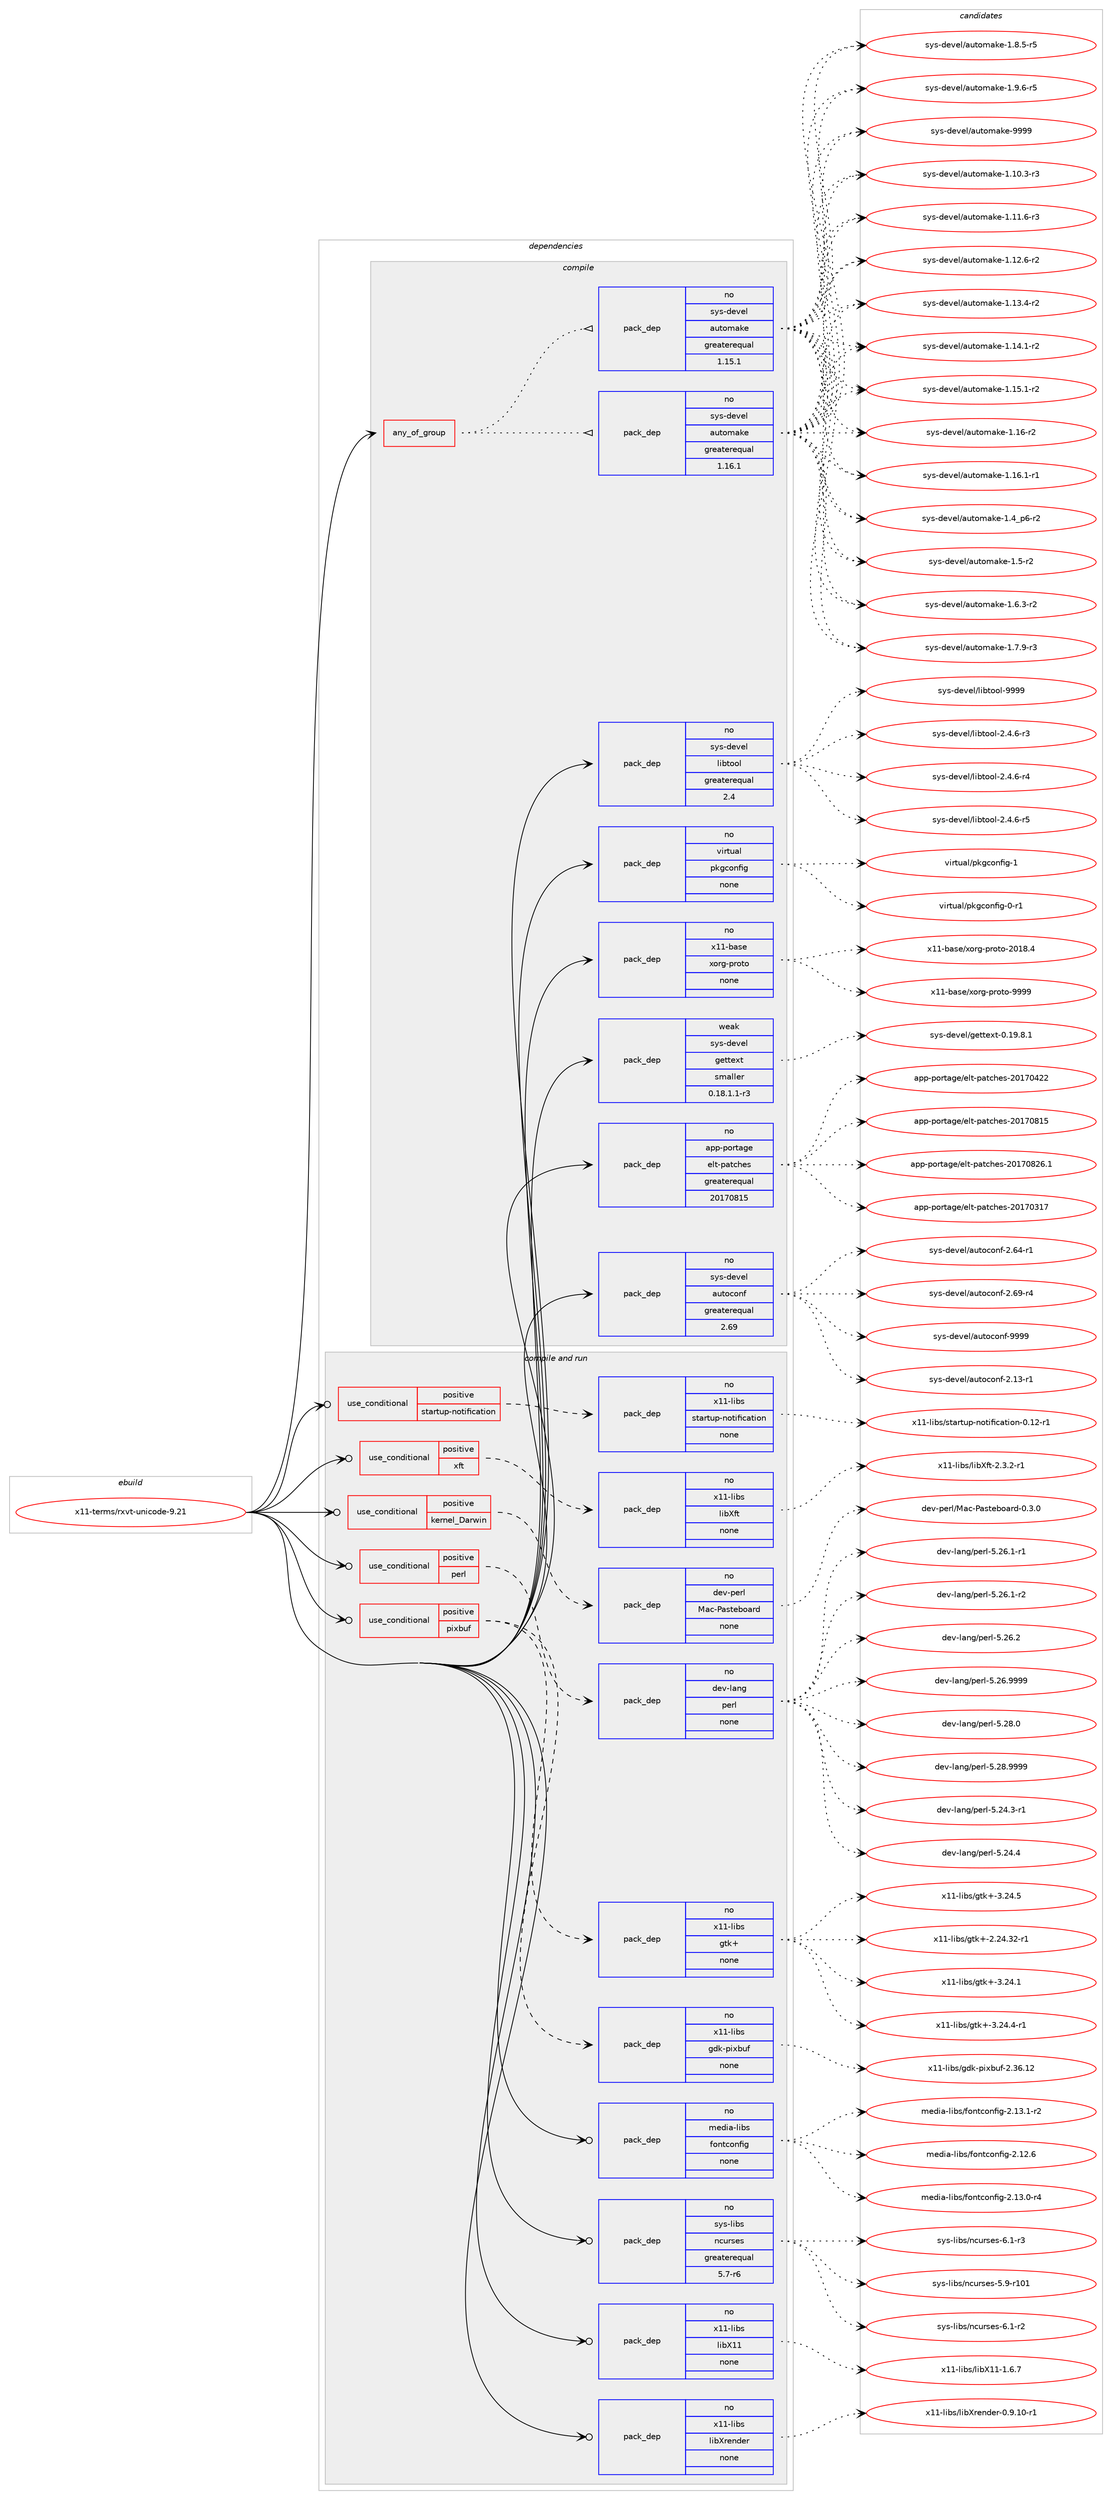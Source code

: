 digraph prolog {

# *************
# Graph options
# *************

newrank=true;
concentrate=true;
compound=true;
graph [rankdir=LR,fontname=Helvetica,fontsize=10,ranksep=1.5];#, ranksep=2.5, nodesep=0.2];
edge  [arrowhead=vee];
node  [fontname=Helvetica,fontsize=10];

# **********
# The ebuild
# **********

subgraph cluster_leftcol {
color=gray;
rank=same;
label=<<i>ebuild</i>>;
id [label="x11-terms/rxvt-unicode-9.21", color=red, width=4, href="../x11-terms/rxvt-unicode-9.21.svg"];
}

# ****************
# The dependencies
# ****************

subgraph cluster_midcol {
color=gray;
label=<<i>dependencies</i>>;
subgraph cluster_compile {
fillcolor="#eeeeee";
style=filled;
label=<<i>compile</i>>;
subgraph any28805 {
dependency1768469 [label=<<TABLE BORDER="0" CELLBORDER="1" CELLSPACING="0" CELLPADDING="4"><TR><TD CELLPADDING="10">any_of_group</TD></TR></TABLE>>, shape=none, color=red];subgraph pack1271531 {
dependency1768470 [label=<<TABLE BORDER="0" CELLBORDER="1" CELLSPACING="0" CELLPADDING="4" WIDTH="220"><TR><TD ROWSPAN="6" CELLPADDING="30">pack_dep</TD></TR><TR><TD WIDTH="110">no</TD></TR><TR><TD>sys-devel</TD></TR><TR><TD>automake</TD></TR><TR><TD>greaterequal</TD></TR><TR><TD>1.16.1</TD></TR></TABLE>>, shape=none, color=blue];
}
dependency1768469:e -> dependency1768470:w [weight=20,style="dotted",arrowhead="oinv"];
subgraph pack1271532 {
dependency1768471 [label=<<TABLE BORDER="0" CELLBORDER="1" CELLSPACING="0" CELLPADDING="4" WIDTH="220"><TR><TD ROWSPAN="6" CELLPADDING="30">pack_dep</TD></TR><TR><TD WIDTH="110">no</TD></TR><TR><TD>sys-devel</TD></TR><TR><TD>automake</TD></TR><TR><TD>greaterequal</TD></TR><TR><TD>1.15.1</TD></TR></TABLE>>, shape=none, color=blue];
}
dependency1768469:e -> dependency1768471:w [weight=20,style="dotted",arrowhead="oinv"];
}
id:e -> dependency1768469:w [weight=20,style="solid",arrowhead="vee"];
subgraph pack1271533 {
dependency1768472 [label=<<TABLE BORDER="0" CELLBORDER="1" CELLSPACING="0" CELLPADDING="4" WIDTH="220"><TR><TD ROWSPAN="6" CELLPADDING="30">pack_dep</TD></TR><TR><TD WIDTH="110">no</TD></TR><TR><TD>app-portage</TD></TR><TR><TD>elt-patches</TD></TR><TR><TD>greaterequal</TD></TR><TR><TD>20170815</TD></TR></TABLE>>, shape=none, color=blue];
}
id:e -> dependency1768472:w [weight=20,style="solid",arrowhead="vee"];
subgraph pack1271534 {
dependency1768473 [label=<<TABLE BORDER="0" CELLBORDER="1" CELLSPACING="0" CELLPADDING="4" WIDTH="220"><TR><TD ROWSPAN="6" CELLPADDING="30">pack_dep</TD></TR><TR><TD WIDTH="110">no</TD></TR><TR><TD>sys-devel</TD></TR><TR><TD>autoconf</TD></TR><TR><TD>greaterequal</TD></TR><TR><TD>2.69</TD></TR></TABLE>>, shape=none, color=blue];
}
id:e -> dependency1768473:w [weight=20,style="solid",arrowhead="vee"];
subgraph pack1271535 {
dependency1768474 [label=<<TABLE BORDER="0" CELLBORDER="1" CELLSPACING="0" CELLPADDING="4" WIDTH="220"><TR><TD ROWSPAN="6" CELLPADDING="30">pack_dep</TD></TR><TR><TD WIDTH="110">no</TD></TR><TR><TD>sys-devel</TD></TR><TR><TD>libtool</TD></TR><TR><TD>greaterequal</TD></TR><TR><TD>2.4</TD></TR></TABLE>>, shape=none, color=blue];
}
id:e -> dependency1768474:w [weight=20,style="solid",arrowhead="vee"];
subgraph pack1271536 {
dependency1768475 [label=<<TABLE BORDER="0" CELLBORDER="1" CELLSPACING="0" CELLPADDING="4" WIDTH="220"><TR><TD ROWSPAN="6" CELLPADDING="30">pack_dep</TD></TR><TR><TD WIDTH="110">no</TD></TR><TR><TD>virtual</TD></TR><TR><TD>pkgconfig</TD></TR><TR><TD>none</TD></TR><TR><TD></TD></TR></TABLE>>, shape=none, color=blue];
}
id:e -> dependency1768475:w [weight=20,style="solid",arrowhead="vee"];
subgraph pack1271537 {
dependency1768476 [label=<<TABLE BORDER="0" CELLBORDER="1" CELLSPACING="0" CELLPADDING="4" WIDTH="220"><TR><TD ROWSPAN="6" CELLPADDING="30">pack_dep</TD></TR><TR><TD WIDTH="110">no</TD></TR><TR><TD>x11-base</TD></TR><TR><TD>xorg-proto</TD></TR><TR><TD>none</TD></TR><TR><TD></TD></TR></TABLE>>, shape=none, color=blue];
}
id:e -> dependency1768476:w [weight=20,style="solid",arrowhead="vee"];
subgraph pack1271538 {
dependency1768477 [label=<<TABLE BORDER="0" CELLBORDER="1" CELLSPACING="0" CELLPADDING="4" WIDTH="220"><TR><TD ROWSPAN="6" CELLPADDING="30">pack_dep</TD></TR><TR><TD WIDTH="110">weak</TD></TR><TR><TD>sys-devel</TD></TR><TR><TD>gettext</TD></TR><TR><TD>smaller</TD></TR><TR><TD>0.18.1.1-r3</TD></TR></TABLE>>, shape=none, color=blue];
}
id:e -> dependency1768477:w [weight=20,style="solid",arrowhead="vee"];
}
subgraph cluster_compileandrun {
fillcolor="#eeeeee";
style=filled;
label=<<i>compile and run</i>>;
subgraph cond467122 {
dependency1768478 [label=<<TABLE BORDER="0" CELLBORDER="1" CELLSPACING="0" CELLPADDING="4"><TR><TD ROWSPAN="3" CELLPADDING="10">use_conditional</TD></TR><TR><TD>positive</TD></TR><TR><TD>kernel_Darwin</TD></TR></TABLE>>, shape=none, color=red];
subgraph pack1271539 {
dependency1768479 [label=<<TABLE BORDER="0" CELLBORDER="1" CELLSPACING="0" CELLPADDING="4" WIDTH="220"><TR><TD ROWSPAN="6" CELLPADDING="30">pack_dep</TD></TR><TR><TD WIDTH="110">no</TD></TR><TR><TD>dev-perl</TD></TR><TR><TD>Mac-Pasteboard</TD></TR><TR><TD>none</TD></TR><TR><TD></TD></TR></TABLE>>, shape=none, color=blue];
}
dependency1768478:e -> dependency1768479:w [weight=20,style="dashed",arrowhead="vee"];
}
id:e -> dependency1768478:w [weight=20,style="solid",arrowhead="odotvee"];
subgraph cond467123 {
dependency1768480 [label=<<TABLE BORDER="0" CELLBORDER="1" CELLSPACING="0" CELLPADDING="4"><TR><TD ROWSPAN="3" CELLPADDING="10">use_conditional</TD></TR><TR><TD>positive</TD></TR><TR><TD>perl</TD></TR></TABLE>>, shape=none, color=red];
subgraph pack1271540 {
dependency1768481 [label=<<TABLE BORDER="0" CELLBORDER="1" CELLSPACING="0" CELLPADDING="4" WIDTH="220"><TR><TD ROWSPAN="6" CELLPADDING="30">pack_dep</TD></TR><TR><TD WIDTH="110">no</TD></TR><TR><TD>dev-lang</TD></TR><TR><TD>perl</TD></TR><TR><TD>none</TD></TR><TR><TD></TD></TR></TABLE>>, shape=none, color=blue];
}
dependency1768480:e -> dependency1768481:w [weight=20,style="dashed",arrowhead="vee"];
}
id:e -> dependency1768480:w [weight=20,style="solid",arrowhead="odotvee"];
subgraph cond467124 {
dependency1768482 [label=<<TABLE BORDER="0" CELLBORDER="1" CELLSPACING="0" CELLPADDING="4"><TR><TD ROWSPAN="3" CELLPADDING="10">use_conditional</TD></TR><TR><TD>positive</TD></TR><TR><TD>pixbuf</TD></TR></TABLE>>, shape=none, color=red];
subgraph pack1271541 {
dependency1768483 [label=<<TABLE BORDER="0" CELLBORDER="1" CELLSPACING="0" CELLPADDING="4" WIDTH="220"><TR><TD ROWSPAN="6" CELLPADDING="30">pack_dep</TD></TR><TR><TD WIDTH="110">no</TD></TR><TR><TD>x11-libs</TD></TR><TR><TD>gdk-pixbuf</TD></TR><TR><TD>none</TD></TR><TR><TD></TD></TR></TABLE>>, shape=none, color=blue];
}
dependency1768482:e -> dependency1768483:w [weight=20,style="dashed",arrowhead="vee"];
subgraph pack1271542 {
dependency1768484 [label=<<TABLE BORDER="0" CELLBORDER="1" CELLSPACING="0" CELLPADDING="4" WIDTH="220"><TR><TD ROWSPAN="6" CELLPADDING="30">pack_dep</TD></TR><TR><TD WIDTH="110">no</TD></TR><TR><TD>x11-libs</TD></TR><TR><TD>gtk+</TD></TR><TR><TD>none</TD></TR><TR><TD></TD></TR></TABLE>>, shape=none, color=blue];
}
dependency1768482:e -> dependency1768484:w [weight=20,style="dashed",arrowhead="vee"];
}
id:e -> dependency1768482:w [weight=20,style="solid",arrowhead="odotvee"];
subgraph cond467125 {
dependency1768485 [label=<<TABLE BORDER="0" CELLBORDER="1" CELLSPACING="0" CELLPADDING="4"><TR><TD ROWSPAN="3" CELLPADDING="10">use_conditional</TD></TR><TR><TD>positive</TD></TR><TR><TD>startup-notification</TD></TR></TABLE>>, shape=none, color=red];
subgraph pack1271543 {
dependency1768486 [label=<<TABLE BORDER="0" CELLBORDER="1" CELLSPACING="0" CELLPADDING="4" WIDTH="220"><TR><TD ROWSPAN="6" CELLPADDING="30">pack_dep</TD></TR><TR><TD WIDTH="110">no</TD></TR><TR><TD>x11-libs</TD></TR><TR><TD>startup-notification</TD></TR><TR><TD>none</TD></TR><TR><TD></TD></TR></TABLE>>, shape=none, color=blue];
}
dependency1768485:e -> dependency1768486:w [weight=20,style="dashed",arrowhead="vee"];
}
id:e -> dependency1768485:w [weight=20,style="solid",arrowhead="odotvee"];
subgraph cond467126 {
dependency1768487 [label=<<TABLE BORDER="0" CELLBORDER="1" CELLSPACING="0" CELLPADDING="4"><TR><TD ROWSPAN="3" CELLPADDING="10">use_conditional</TD></TR><TR><TD>positive</TD></TR><TR><TD>xft</TD></TR></TABLE>>, shape=none, color=red];
subgraph pack1271544 {
dependency1768488 [label=<<TABLE BORDER="0" CELLBORDER="1" CELLSPACING="0" CELLPADDING="4" WIDTH="220"><TR><TD ROWSPAN="6" CELLPADDING="30">pack_dep</TD></TR><TR><TD WIDTH="110">no</TD></TR><TR><TD>x11-libs</TD></TR><TR><TD>libXft</TD></TR><TR><TD>none</TD></TR><TR><TD></TD></TR></TABLE>>, shape=none, color=blue];
}
dependency1768487:e -> dependency1768488:w [weight=20,style="dashed",arrowhead="vee"];
}
id:e -> dependency1768487:w [weight=20,style="solid",arrowhead="odotvee"];
subgraph pack1271545 {
dependency1768489 [label=<<TABLE BORDER="0" CELLBORDER="1" CELLSPACING="0" CELLPADDING="4" WIDTH="220"><TR><TD ROWSPAN="6" CELLPADDING="30">pack_dep</TD></TR><TR><TD WIDTH="110">no</TD></TR><TR><TD>media-libs</TD></TR><TR><TD>fontconfig</TD></TR><TR><TD>none</TD></TR><TR><TD></TD></TR></TABLE>>, shape=none, color=blue];
}
id:e -> dependency1768489:w [weight=20,style="solid",arrowhead="odotvee"];
subgraph pack1271546 {
dependency1768490 [label=<<TABLE BORDER="0" CELLBORDER="1" CELLSPACING="0" CELLPADDING="4" WIDTH="220"><TR><TD ROWSPAN="6" CELLPADDING="30">pack_dep</TD></TR><TR><TD WIDTH="110">no</TD></TR><TR><TD>sys-libs</TD></TR><TR><TD>ncurses</TD></TR><TR><TD>greaterequal</TD></TR><TR><TD>5.7-r6</TD></TR></TABLE>>, shape=none, color=blue];
}
id:e -> dependency1768490:w [weight=20,style="solid",arrowhead="odotvee"];
subgraph pack1271547 {
dependency1768491 [label=<<TABLE BORDER="0" CELLBORDER="1" CELLSPACING="0" CELLPADDING="4" WIDTH="220"><TR><TD ROWSPAN="6" CELLPADDING="30">pack_dep</TD></TR><TR><TD WIDTH="110">no</TD></TR><TR><TD>x11-libs</TD></TR><TR><TD>libX11</TD></TR><TR><TD>none</TD></TR><TR><TD></TD></TR></TABLE>>, shape=none, color=blue];
}
id:e -> dependency1768491:w [weight=20,style="solid",arrowhead="odotvee"];
subgraph pack1271548 {
dependency1768492 [label=<<TABLE BORDER="0" CELLBORDER="1" CELLSPACING="0" CELLPADDING="4" WIDTH="220"><TR><TD ROWSPAN="6" CELLPADDING="30">pack_dep</TD></TR><TR><TD WIDTH="110">no</TD></TR><TR><TD>x11-libs</TD></TR><TR><TD>libXrender</TD></TR><TR><TD>none</TD></TR><TR><TD></TD></TR></TABLE>>, shape=none, color=blue];
}
id:e -> dependency1768492:w [weight=20,style="solid",arrowhead="odotvee"];
}
subgraph cluster_run {
fillcolor="#eeeeee";
style=filled;
label=<<i>run</i>>;
}
}

# **************
# The candidates
# **************

subgraph cluster_choices {
rank=same;
color=gray;
label=<<i>candidates</i>>;

subgraph choice1271531 {
color=black;
nodesep=1;
choice11512111545100101118101108479711711611110997107101454946494846514511451 [label="sys-devel/automake-1.10.3-r3", color=red, width=4,href="../sys-devel/automake-1.10.3-r3.svg"];
choice11512111545100101118101108479711711611110997107101454946494946544511451 [label="sys-devel/automake-1.11.6-r3", color=red, width=4,href="../sys-devel/automake-1.11.6-r3.svg"];
choice11512111545100101118101108479711711611110997107101454946495046544511450 [label="sys-devel/automake-1.12.6-r2", color=red, width=4,href="../sys-devel/automake-1.12.6-r2.svg"];
choice11512111545100101118101108479711711611110997107101454946495146524511450 [label="sys-devel/automake-1.13.4-r2", color=red, width=4,href="../sys-devel/automake-1.13.4-r2.svg"];
choice11512111545100101118101108479711711611110997107101454946495246494511450 [label="sys-devel/automake-1.14.1-r2", color=red, width=4,href="../sys-devel/automake-1.14.1-r2.svg"];
choice11512111545100101118101108479711711611110997107101454946495346494511450 [label="sys-devel/automake-1.15.1-r2", color=red, width=4,href="../sys-devel/automake-1.15.1-r2.svg"];
choice1151211154510010111810110847971171161111099710710145494649544511450 [label="sys-devel/automake-1.16-r2", color=red, width=4,href="../sys-devel/automake-1.16-r2.svg"];
choice11512111545100101118101108479711711611110997107101454946495446494511449 [label="sys-devel/automake-1.16.1-r1", color=red, width=4,href="../sys-devel/automake-1.16.1-r1.svg"];
choice115121115451001011181011084797117116111109971071014549465295112544511450 [label="sys-devel/automake-1.4_p6-r2", color=red, width=4,href="../sys-devel/automake-1.4_p6-r2.svg"];
choice11512111545100101118101108479711711611110997107101454946534511450 [label="sys-devel/automake-1.5-r2", color=red, width=4,href="../sys-devel/automake-1.5-r2.svg"];
choice115121115451001011181011084797117116111109971071014549465446514511450 [label="sys-devel/automake-1.6.3-r2", color=red, width=4,href="../sys-devel/automake-1.6.3-r2.svg"];
choice115121115451001011181011084797117116111109971071014549465546574511451 [label="sys-devel/automake-1.7.9-r3", color=red, width=4,href="../sys-devel/automake-1.7.9-r3.svg"];
choice115121115451001011181011084797117116111109971071014549465646534511453 [label="sys-devel/automake-1.8.5-r5", color=red, width=4,href="../sys-devel/automake-1.8.5-r5.svg"];
choice115121115451001011181011084797117116111109971071014549465746544511453 [label="sys-devel/automake-1.9.6-r5", color=red, width=4,href="../sys-devel/automake-1.9.6-r5.svg"];
choice115121115451001011181011084797117116111109971071014557575757 [label="sys-devel/automake-9999", color=red, width=4,href="../sys-devel/automake-9999.svg"];
dependency1768470:e -> choice11512111545100101118101108479711711611110997107101454946494846514511451:w [style=dotted,weight="100"];
dependency1768470:e -> choice11512111545100101118101108479711711611110997107101454946494946544511451:w [style=dotted,weight="100"];
dependency1768470:e -> choice11512111545100101118101108479711711611110997107101454946495046544511450:w [style=dotted,weight="100"];
dependency1768470:e -> choice11512111545100101118101108479711711611110997107101454946495146524511450:w [style=dotted,weight="100"];
dependency1768470:e -> choice11512111545100101118101108479711711611110997107101454946495246494511450:w [style=dotted,weight="100"];
dependency1768470:e -> choice11512111545100101118101108479711711611110997107101454946495346494511450:w [style=dotted,weight="100"];
dependency1768470:e -> choice1151211154510010111810110847971171161111099710710145494649544511450:w [style=dotted,weight="100"];
dependency1768470:e -> choice11512111545100101118101108479711711611110997107101454946495446494511449:w [style=dotted,weight="100"];
dependency1768470:e -> choice115121115451001011181011084797117116111109971071014549465295112544511450:w [style=dotted,weight="100"];
dependency1768470:e -> choice11512111545100101118101108479711711611110997107101454946534511450:w [style=dotted,weight="100"];
dependency1768470:e -> choice115121115451001011181011084797117116111109971071014549465446514511450:w [style=dotted,weight="100"];
dependency1768470:e -> choice115121115451001011181011084797117116111109971071014549465546574511451:w [style=dotted,weight="100"];
dependency1768470:e -> choice115121115451001011181011084797117116111109971071014549465646534511453:w [style=dotted,weight="100"];
dependency1768470:e -> choice115121115451001011181011084797117116111109971071014549465746544511453:w [style=dotted,weight="100"];
dependency1768470:e -> choice115121115451001011181011084797117116111109971071014557575757:w [style=dotted,weight="100"];
}
subgraph choice1271532 {
color=black;
nodesep=1;
choice11512111545100101118101108479711711611110997107101454946494846514511451 [label="sys-devel/automake-1.10.3-r3", color=red, width=4,href="../sys-devel/automake-1.10.3-r3.svg"];
choice11512111545100101118101108479711711611110997107101454946494946544511451 [label="sys-devel/automake-1.11.6-r3", color=red, width=4,href="../sys-devel/automake-1.11.6-r3.svg"];
choice11512111545100101118101108479711711611110997107101454946495046544511450 [label="sys-devel/automake-1.12.6-r2", color=red, width=4,href="../sys-devel/automake-1.12.6-r2.svg"];
choice11512111545100101118101108479711711611110997107101454946495146524511450 [label="sys-devel/automake-1.13.4-r2", color=red, width=4,href="../sys-devel/automake-1.13.4-r2.svg"];
choice11512111545100101118101108479711711611110997107101454946495246494511450 [label="sys-devel/automake-1.14.1-r2", color=red, width=4,href="../sys-devel/automake-1.14.1-r2.svg"];
choice11512111545100101118101108479711711611110997107101454946495346494511450 [label="sys-devel/automake-1.15.1-r2", color=red, width=4,href="../sys-devel/automake-1.15.1-r2.svg"];
choice1151211154510010111810110847971171161111099710710145494649544511450 [label="sys-devel/automake-1.16-r2", color=red, width=4,href="../sys-devel/automake-1.16-r2.svg"];
choice11512111545100101118101108479711711611110997107101454946495446494511449 [label="sys-devel/automake-1.16.1-r1", color=red, width=4,href="../sys-devel/automake-1.16.1-r1.svg"];
choice115121115451001011181011084797117116111109971071014549465295112544511450 [label="sys-devel/automake-1.4_p6-r2", color=red, width=4,href="../sys-devel/automake-1.4_p6-r2.svg"];
choice11512111545100101118101108479711711611110997107101454946534511450 [label="sys-devel/automake-1.5-r2", color=red, width=4,href="../sys-devel/automake-1.5-r2.svg"];
choice115121115451001011181011084797117116111109971071014549465446514511450 [label="sys-devel/automake-1.6.3-r2", color=red, width=4,href="../sys-devel/automake-1.6.3-r2.svg"];
choice115121115451001011181011084797117116111109971071014549465546574511451 [label="sys-devel/automake-1.7.9-r3", color=red, width=4,href="../sys-devel/automake-1.7.9-r3.svg"];
choice115121115451001011181011084797117116111109971071014549465646534511453 [label="sys-devel/automake-1.8.5-r5", color=red, width=4,href="../sys-devel/automake-1.8.5-r5.svg"];
choice115121115451001011181011084797117116111109971071014549465746544511453 [label="sys-devel/automake-1.9.6-r5", color=red, width=4,href="../sys-devel/automake-1.9.6-r5.svg"];
choice115121115451001011181011084797117116111109971071014557575757 [label="sys-devel/automake-9999", color=red, width=4,href="../sys-devel/automake-9999.svg"];
dependency1768471:e -> choice11512111545100101118101108479711711611110997107101454946494846514511451:w [style=dotted,weight="100"];
dependency1768471:e -> choice11512111545100101118101108479711711611110997107101454946494946544511451:w [style=dotted,weight="100"];
dependency1768471:e -> choice11512111545100101118101108479711711611110997107101454946495046544511450:w [style=dotted,weight="100"];
dependency1768471:e -> choice11512111545100101118101108479711711611110997107101454946495146524511450:w [style=dotted,weight="100"];
dependency1768471:e -> choice11512111545100101118101108479711711611110997107101454946495246494511450:w [style=dotted,weight="100"];
dependency1768471:e -> choice11512111545100101118101108479711711611110997107101454946495346494511450:w [style=dotted,weight="100"];
dependency1768471:e -> choice1151211154510010111810110847971171161111099710710145494649544511450:w [style=dotted,weight="100"];
dependency1768471:e -> choice11512111545100101118101108479711711611110997107101454946495446494511449:w [style=dotted,weight="100"];
dependency1768471:e -> choice115121115451001011181011084797117116111109971071014549465295112544511450:w [style=dotted,weight="100"];
dependency1768471:e -> choice11512111545100101118101108479711711611110997107101454946534511450:w [style=dotted,weight="100"];
dependency1768471:e -> choice115121115451001011181011084797117116111109971071014549465446514511450:w [style=dotted,weight="100"];
dependency1768471:e -> choice115121115451001011181011084797117116111109971071014549465546574511451:w [style=dotted,weight="100"];
dependency1768471:e -> choice115121115451001011181011084797117116111109971071014549465646534511453:w [style=dotted,weight="100"];
dependency1768471:e -> choice115121115451001011181011084797117116111109971071014549465746544511453:w [style=dotted,weight="100"];
dependency1768471:e -> choice115121115451001011181011084797117116111109971071014557575757:w [style=dotted,weight="100"];
}
subgraph choice1271533 {
color=black;
nodesep=1;
choice97112112451121111141169710310147101108116451129711699104101115455048495548514955 [label="app-portage/elt-patches-20170317", color=red, width=4,href="../app-portage/elt-patches-20170317.svg"];
choice97112112451121111141169710310147101108116451129711699104101115455048495548525050 [label="app-portage/elt-patches-20170422", color=red, width=4,href="../app-portage/elt-patches-20170422.svg"];
choice97112112451121111141169710310147101108116451129711699104101115455048495548564953 [label="app-portage/elt-patches-20170815", color=red, width=4,href="../app-portage/elt-patches-20170815.svg"];
choice971121124511211111411697103101471011081164511297116991041011154550484955485650544649 [label="app-portage/elt-patches-20170826.1", color=red, width=4,href="../app-portage/elt-patches-20170826.1.svg"];
dependency1768472:e -> choice97112112451121111141169710310147101108116451129711699104101115455048495548514955:w [style=dotted,weight="100"];
dependency1768472:e -> choice97112112451121111141169710310147101108116451129711699104101115455048495548525050:w [style=dotted,weight="100"];
dependency1768472:e -> choice97112112451121111141169710310147101108116451129711699104101115455048495548564953:w [style=dotted,weight="100"];
dependency1768472:e -> choice971121124511211111411697103101471011081164511297116991041011154550484955485650544649:w [style=dotted,weight="100"];
}
subgraph choice1271534 {
color=black;
nodesep=1;
choice1151211154510010111810110847971171161119911111010245504649514511449 [label="sys-devel/autoconf-2.13-r1", color=red, width=4,href="../sys-devel/autoconf-2.13-r1.svg"];
choice1151211154510010111810110847971171161119911111010245504654524511449 [label="sys-devel/autoconf-2.64-r1", color=red, width=4,href="../sys-devel/autoconf-2.64-r1.svg"];
choice1151211154510010111810110847971171161119911111010245504654574511452 [label="sys-devel/autoconf-2.69-r4", color=red, width=4,href="../sys-devel/autoconf-2.69-r4.svg"];
choice115121115451001011181011084797117116111991111101024557575757 [label="sys-devel/autoconf-9999", color=red, width=4,href="../sys-devel/autoconf-9999.svg"];
dependency1768473:e -> choice1151211154510010111810110847971171161119911111010245504649514511449:w [style=dotted,weight="100"];
dependency1768473:e -> choice1151211154510010111810110847971171161119911111010245504654524511449:w [style=dotted,weight="100"];
dependency1768473:e -> choice1151211154510010111810110847971171161119911111010245504654574511452:w [style=dotted,weight="100"];
dependency1768473:e -> choice115121115451001011181011084797117116111991111101024557575757:w [style=dotted,weight="100"];
}
subgraph choice1271535 {
color=black;
nodesep=1;
choice1151211154510010111810110847108105981161111111084550465246544511451 [label="sys-devel/libtool-2.4.6-r3", color=red, width=4,href="../sys-devel/libtool-2.4.6-r3.svg"];
choice1151211154510010111810110847108105981161111111084550465246544511452 [label="sys-devel/libtool-2.4.6-r4", color=red, width=4,href="../sys-devel/libtool-2.4.6-r4.svg"];
choice1151211154510010111810110847108105981161111111084550465246544511453 [label="sys-devel/libtool-2.4.6-r5", color=red, width=4,href="../sys-devel/libtool-2.4.6-r5.svg"];
choice1151211154510010111810110847108105981161111111084557575757 [label="sys-devel/libtool-9999", color=red, width=4,href="../sys-devel/libtool-9999.svg"];
dependency1768474:e -> choice1151211154510010111810110847108105981161111111084550465246544511451:w [style=dotted,weight="100"];
dependency1768474:e -> choice1151211154510010111810110847108105981161111111084550465246544511452:w [style=dotted,weight="100"];
dependency1768474:e -> choice1151211154510010111810110847108105981161111111084550465246544511453:w [style=dotted,weight="100"];
dependency1768474:e -> choice1151211154510010111810110847108105981161111111084557575757:w [style=dotted,weight="100"];
}
subgraph choice1271536 {
color=black;
nodesep=1;
choice11810511411611797108471121071039911111010210510345484511449 [label="virtual/pkgconfig-0-r1", color=red, width=4,href="../virtual/pkgconfig-0-r1.svg"];
choice1181051141161179710847112107103991111101021051034549 [label="virtual/pkgconfig-1", color=red, width=4,href="../virtual/pkgconfig-1.svg"];
dependency1768475:e -> choice11810511411611797108471121071039911111010210510345484511449:w [style=dotted,weight="100"];
dependency1768475:e -> choice1181051141161179710847112107103991111101021051034549:w [style=dotted,weight="100"];
}
subgraph choice1271537 {
color=black;
nodesep=1;
choice1204949459897115101471201111141034511211411111611145504849564652 [label="x11-base/xorg-proto-2018.4", color=red, width=4,href="../x11-base/xorg-proto-2018.4.svg"];
choice120494945989711510147120111114103451121141111161114557575757 [label="x11-base/xorg-proto-9999", color=red, width=4,href="../x11-base/xorg-proto-9999.svg"];
dependency1768476:e -> choice1204949459897115101471201111141034511211411111611145504849564652:w [style=dotted,weight="100"];
dependency1768476:e -> choice120494945989711510147120111114103451121141111161114557575757:w [style=dotted,weight="100"];
}
subgraph choice1271538 {
color=black;
nodesep=1;
choice1151211154510010111810110847103101116116101120116454846495746564649 [label="sys-devel/gettext-0.19.8.1", color=red, width=4,href="../sys-devel/gettext-0.19.8.1.svg"];
dependency1768477:e -> choice1151211154510010111810110847103101116116101120116454846495746564649:w [style=dotted,weight="100"];
}
subgraph choice1271539 {
color=black;
nodesep=1;
choice10010111845112101114108477797994580971151161019811197114100454846514648 [label="dev-perl/Mac-Pasteboard-0.3.0", color=red, width=4,href="../dev-perl/Mac-Pasteboard-0.3.0.svg"];
dependency1768479:e -> choice10010111845112101114108477797994580971151161019811197114100454846514648:w [style=dotted,weight="100"];
}
subgraph choice1271540 {
color=black;
nodesep=1;
choice100101118451089711010347112101114108455346505246514511449 [label="dev-lang/perl-5.24.3-r1", color=red, width=4,href="../dev-lang/perl-5.24.3-r1.svg"];
choice10010111845108971101034711210111410845534650524652 [label="dev-lang/perl-5.24.4", color=red, width=4,href="../dev-lang/perl-5.24.4.svg"];
choice100101118451089711010347112101114108455346505446494511449 [label="dev-lang/perl-5.26.1-r1", color=red, width=4,href="../dev-lang/perl-5.26.1-r1.svg"];
choice100101118451089711010347112101114108455346505446494511450 [label="dev-lang/perl-5.26.1-r2", color=red, width=4,href="../dev-lang/perl-5.26.1-r2.svg"];
choice10010111845108971101034711210111410845534650544650 [label="dev-lang/perl-5.26.2", color=red, width=4,href="../dev-lang/perl-5.26.2.svg"];
choice10010111845108971101034711210111410845534650544657575757 [label="dev-lang/perl-5.26.9999", color=red, width=4,href="../dev-lang/perl-5.26.9999.svg"];
choice10010111845108971101034711210111410845534650564648 [label="dev-lang/perl-5.28.0", color=red, width=4,href="../dev-lang/perl-5.28.0.svg"];
choice10010111845108971101034711210111410845534650564657575757 [label="dev-lang/perl-5.28.9999", color=red, width=4,href="../dev-lang/perl-5.28.9999.svg"];
dependency1768481:e -> choice100101118451089711010347112101114108455346505246514511449:w [style=dotted,weight="100"];
dependency1768481:e -> choice10010111845108971101034711210111410845534650524652:w [style=dotted,weight="100"];
dependency1768481:e -> choice100101118451089711010347112101114108455346505446494511449:w [style=dotted,weight="100"];
dependency1768481:e -> choice100101118451089711010347112101114108455346505446494511450:w [style=dotted,weight="100"];
dependency1768481:e -> choice10010111845108971101034711210111410845534650544650:w [style=dotted,weight="100"];
dependency1768481:e -> choice10010111845108971101034711210111410845534650544657575757:w [style=dotted,weight="100"];
dependency1768481:e -> choice10010111845108971101034711210111410845534650564648:w [style=dotted,weight="100"];
dependency1768481:e -> choice10010111845108971101034711210111410845534650564657575757:w [style=dotted,weight="100"];
}
subgraph choice1271541 {
color=black;
nodesep=1;
choice120494945108105981154710310010745112105120981171024550465154464950 [label="x11-libs/gdk-pixbuf-2.36.12", color=red, width=4,href="../x11-libs/gdk-pixbuf-2.36.12.svg"];
dependency1768483:e -> choice120494945108105981154710310010745112105120981171024550465154464950:w [style=dotted,weight="100"];
}
subgraph choice1271542 {
color=black;
nodesep=1;
choice12049494510810598115471031161074345504650524651504511449 [label="x11-libs/gtk+-2.24.32-r1", color=red, width=4,href="../x11-libs/gtk+-2.24.32-r1.svg"];
choice12049494510810598115471031161074345514650524649 [label="x11-libs/gtk+-3.24.1", color=red, width=4,href="../x11-libs/gtk+-3.24.1.svg"];
choice120494945108105981154710311610743455146505246524511449 [label="x11-libs/gtk+-3.24.4-r1", color=red, width=4,href="../x11-libs/gtk+-3.24.4-r1.svg"];
choice12049494510810598115471031161074345514650524653 [label="x11-libs/gtk+-3.24.5", color=red, width=4,href="../x11-libs/gtk+-3.24.5.svg"];
dependency1768484:e -> choice12049494510810598115471031161074345504650524651504511449:w [style=dotted,weight="100"];
dependency1768484:e -> choice12049494510810598115471031161074345514650524649:w [style=dotted,weight="100"];
dependency1768484:e -> choice120494945108105981154710311610743455146505246524511449:w [style=dotted,weight="100"];
dependency1768484:e -> choice12049494510810598115471031161074345514650524653:w [style=dotted,weight="100"];
}
subgraph choice1271543 {
color=black;
nodesep=1;
choice12049494510810598115471151169711411611711245110111116105102105999711610511111045484649504511449 [label="x11-libs/startup-notification-0.12-r1", color=red, width=4,href="../x11-libs/startup-notification-0.12-r1.svg"];
dependency1768486:e -> choice12049494510810598115471151169711411611711245110111116105102105999711610511111045484649504511449:w [style=dotted,weight="100"];
}
subgraph choice1271544 {
color=black;
nodesep=1;
choice120494945108105981154710810598881021164550465146504511449 [label="x11-libs/libXft-2.3.2-r1", color=red, width=4,href="../x11-libs/libXft-2.3.2-r1.svg"];
dependency1768488:e -> choice120494945108105981154710810598881021164550465146504511449:w [style=dotted,weight="100"];
}
subgraph choice1271545 {
color=black;
nodesep=1;
choice109101100105974510810598115471021111101169911111010210510345504649504654 [label="media-libs/fontconfig-2.12.6", color=red, width=4,href="../media-libs/fontconfig-2.12.6.svg"];
choice1091011001059745108105981154710211111011699111110102105103455046495146484511452 [label="media-libs/fontconfig-2.13.0-r4", color=red, width=4,href="../media-libs/fontconfig-2.13.0-r4.svg"];
choice1091011001059745108105981154710211111011699111110102105103455046495146494511450 [label="media-libs/fontconfig-2.13.1-r2", color=red, width=4,href="../media-libs/fontconfig-2.13.1-r2.svg"];
dependency1768489:e -> choice109101100105974510810598115471021111101169911111010210510345504649504654:w [style=dotted,weight="100"];
dependency1768489:e -> choice1091011001059745108105981154710211111011699111110102105103455046495146484511452:w [style=dotted,weight="100"];
dependency1768489:e -> choice1091011001059745108105981154710211111011699111110102105103455046495146494511450:w [style=dotted,weight="100"];
}
subgraph choice1271546 {
color=black;
nodesep=1;
choice115121115451081059811547110991171141151011154553465745114494849 [label="sys-libs/ncurses-5.9-r101", color=red, width=4,href="../sys-libs/ncurses-5.9-r101.svg"];
choice11512111545108105981154711099117114115101115455446494511450 [label="sys-libs/ncurses-6.1-r2", color=red, width=4,href="../sys-libs/ncurses-6.1-r2.svg"];
choice11512111545108105981154711099117114115101115455446494511451 [label="sys-libs/ncurses-6.1-r3", color=red, width=4,href="../sys-libs/ncurses-6.1-r3.svg"];
dependency1768490:e -> choice115121115451081059811547110991171141151011154553465745114494849:w [style=dotted,weight="100"];
dependency1768490:e -> choice11512111545108105981154711099117114115101115455446494511450:w [style=dotted,weight="100"];
dependency1768490:e -> choice11512111545108105981154711099117114115101115455446494511451:w [style=dotted,weight="100"];
}
subgraph choice1271547 {
color=black;
nodesep=1;
choice120494945108105981154710810598884949454946544655 [label="x11-libs/libX11-1.6.7", color=red, width=4,href="../x11-libs/libX11-1.6.7.svg"];
dependency1768491:e -> choice120494945108105981154710810598884949454946544655:w [style=dotted,weight="100"];
}
subgraph choice1271548 {
color=black;
nodesep=1;
choice12049494510810598115471081059888114101110100101114454846574649484511449 [label="x11-libs/libXrender-0.9.10-r1", color=red, width=4,href="../x11-libs/libXrender-0.9.10-r1.svg"];
dependency1768492:e -> choice12049494510810598115471081059888114101110100101114454846574649484511449:w [style=dotted,weight="100"];
}
}

}

